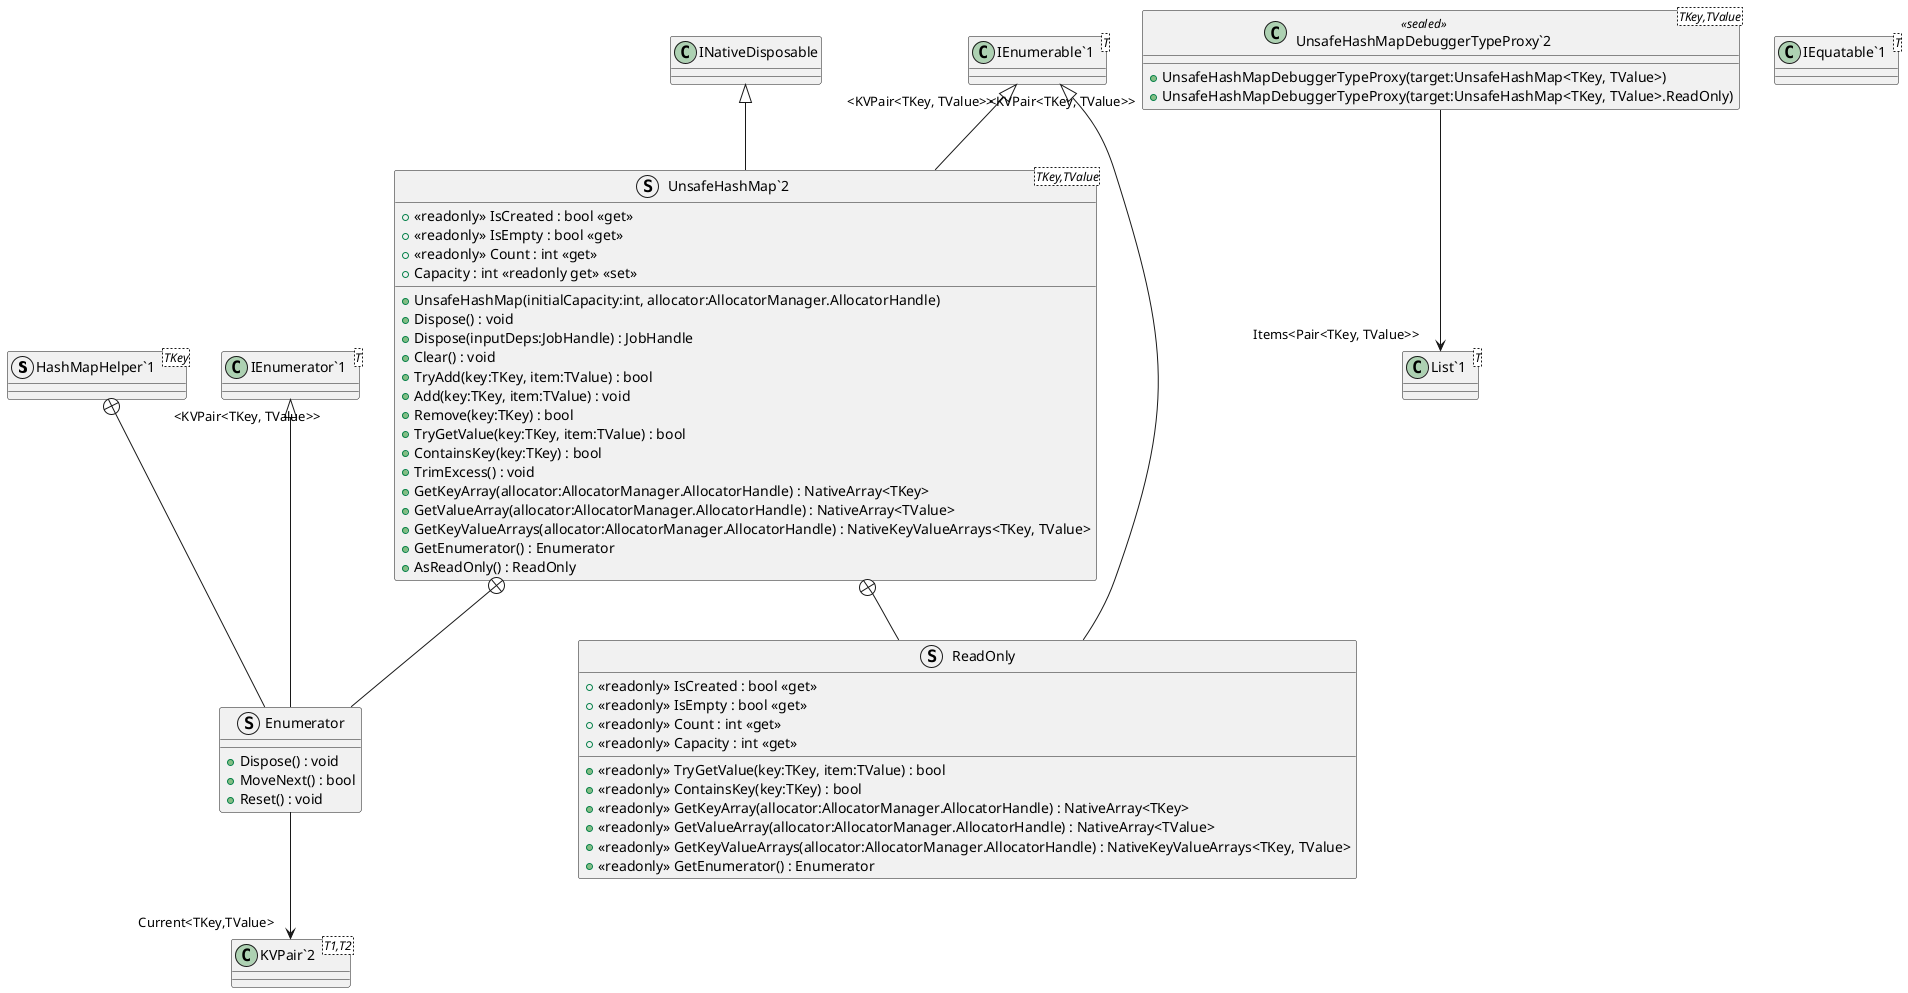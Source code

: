 @startuml
struct "HashMapHelper`1"<TKey> {
}
struct "UnsafeHashMap`2"<TKey,TValue> {
    + UnsafeHashMap(initialCapacity:int, allocator:AllocatorManager.AllocatorHandle)
    + Dispose() : void
    + Dispose(inputDeps:JobHandle) : JobHandle
    + <<readonly>> IsCreated : bool <<get>>
    + <<readonly>> IsEmpty : bool <<get>>
    + <<readonly>> Count : int <<get>>
    + Capacity : int <<readonly get>> <<set>>
    + Clear() : void
    + TryAdd(key:TKey, item:TValue) : bool
    + Add(key:TKey, item:TValue) : void
    + Remove(key:TKey) : bool
    + TryGetValue(key:TKey, item:TValue) : bool
    + ContainsKey(key:TKey) : bool
    + TrimExcess() : void
    + GetKeyArray(allocator:AllocatorManager.AllocatorHandle) : NativeArray<TKey>
    + GetValueArray(allocator:AllocatorManager.AllocatorHandle) : NativeArray<TValue>
    + GetKeyValueArrays(allocator:AllocatorManager.AllocatorHandle) : NativeKeyValueArrays<TKey, TValue>
    + GetEnumerator() : Enumerator
    + AsReadOnly() : ReadOnly
}
class "UnsafeHashMapDebuggerTypeProxy`2"<TKey,TValue> <<sealed>> {
    + UnsafeHashMapDebuggerTypeProxy(target:UnsafeHashMap<TKey, TValue>)
    + UnsafeHashMapDebuggerTypeProxy(target:UnsafeHashMap<TKey, TValue>.ReadOnly)
}
class "IEquatable`1"<T> {
}
struct Enumerator {
}
class "IEnumerable`1"<T> {
}
struct Enumerator {
    + Dispose() : void
    + MoveNext() : bool
    + Reset() : void
}
struct ReadOnly {
    + <<readonly>> IsCreated : bool <<get>>
    + <<readonly>> IsEmpty : bool <<get>>
    + <<readonly>> Count : int <<get>>
    + <<readonly>> Capacity : int <<get>>
    + <<readonly>> TryGetValue(key:TKey, item:TValue) : bool
    + <<readonly>> ContainsKey(key:TKey) : bool
    + <<readonly>> GetKeyArray(allocator:AllocatorManager.AllocatorHandle) : NativeArray<TKey>
    + <<readonly>> GetValueArray(allocator:AllocatorManager.AllocatorHandle) : NativeArray<TValue>
    + <<readonly>> GetKeyValueArrays(allocator:AllocatorManager.AllocatorHandle) : NativeKeyValueArrays<TKey, TValue>
    + <<readonly>> GetEnumerator() : Enumerator
}
class "List`1"<T> {
}
class "IEnumerator`1"<T> {
}
class "KVPair`2"<T1,T2> {
}
INativeDisposable <|-- "UnsafeHashMap`2"
"IEnumerable`1" "<KVPair<TKey, TValue>>" <|-- "UnsafeHashMap`2"
"UnsafeHashMapDebuggerTypeProxy`2" --> "Items<Pair<TKey, TValue>>" "List`1"
"HashMapHelper`1" +-- Enumerator
"UnsafeHashMap`2" +-- Enumerator
"IEnumerator`1" "<KVPair<TKey, TValue>>" <|-- Enumerator
Enumerator --> "Current<TKey,TValue>" "KVPair`2"
"UnsafeHashMap`2" +-- ReadOnly
"IEnumerable`1" "<KVPair<TKey, TValue>>" <|-- ReadOnly
@enduml
